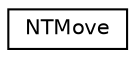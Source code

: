digraph "Graphical Class Hierarchy"
{
  edge [fontname="Helvetica",fontsize="10",labelfontname="Helvetica",labelfontsize="10"];
  node [fontname="Helvetica",fontsize="10",shape=record];
  rankdir="LR";
  Node0 [label="NTMove",height=0.2,width=0.4,color="black", fillcolor="white", style="filled",URL="$struct_n_t_move.html"];
}

